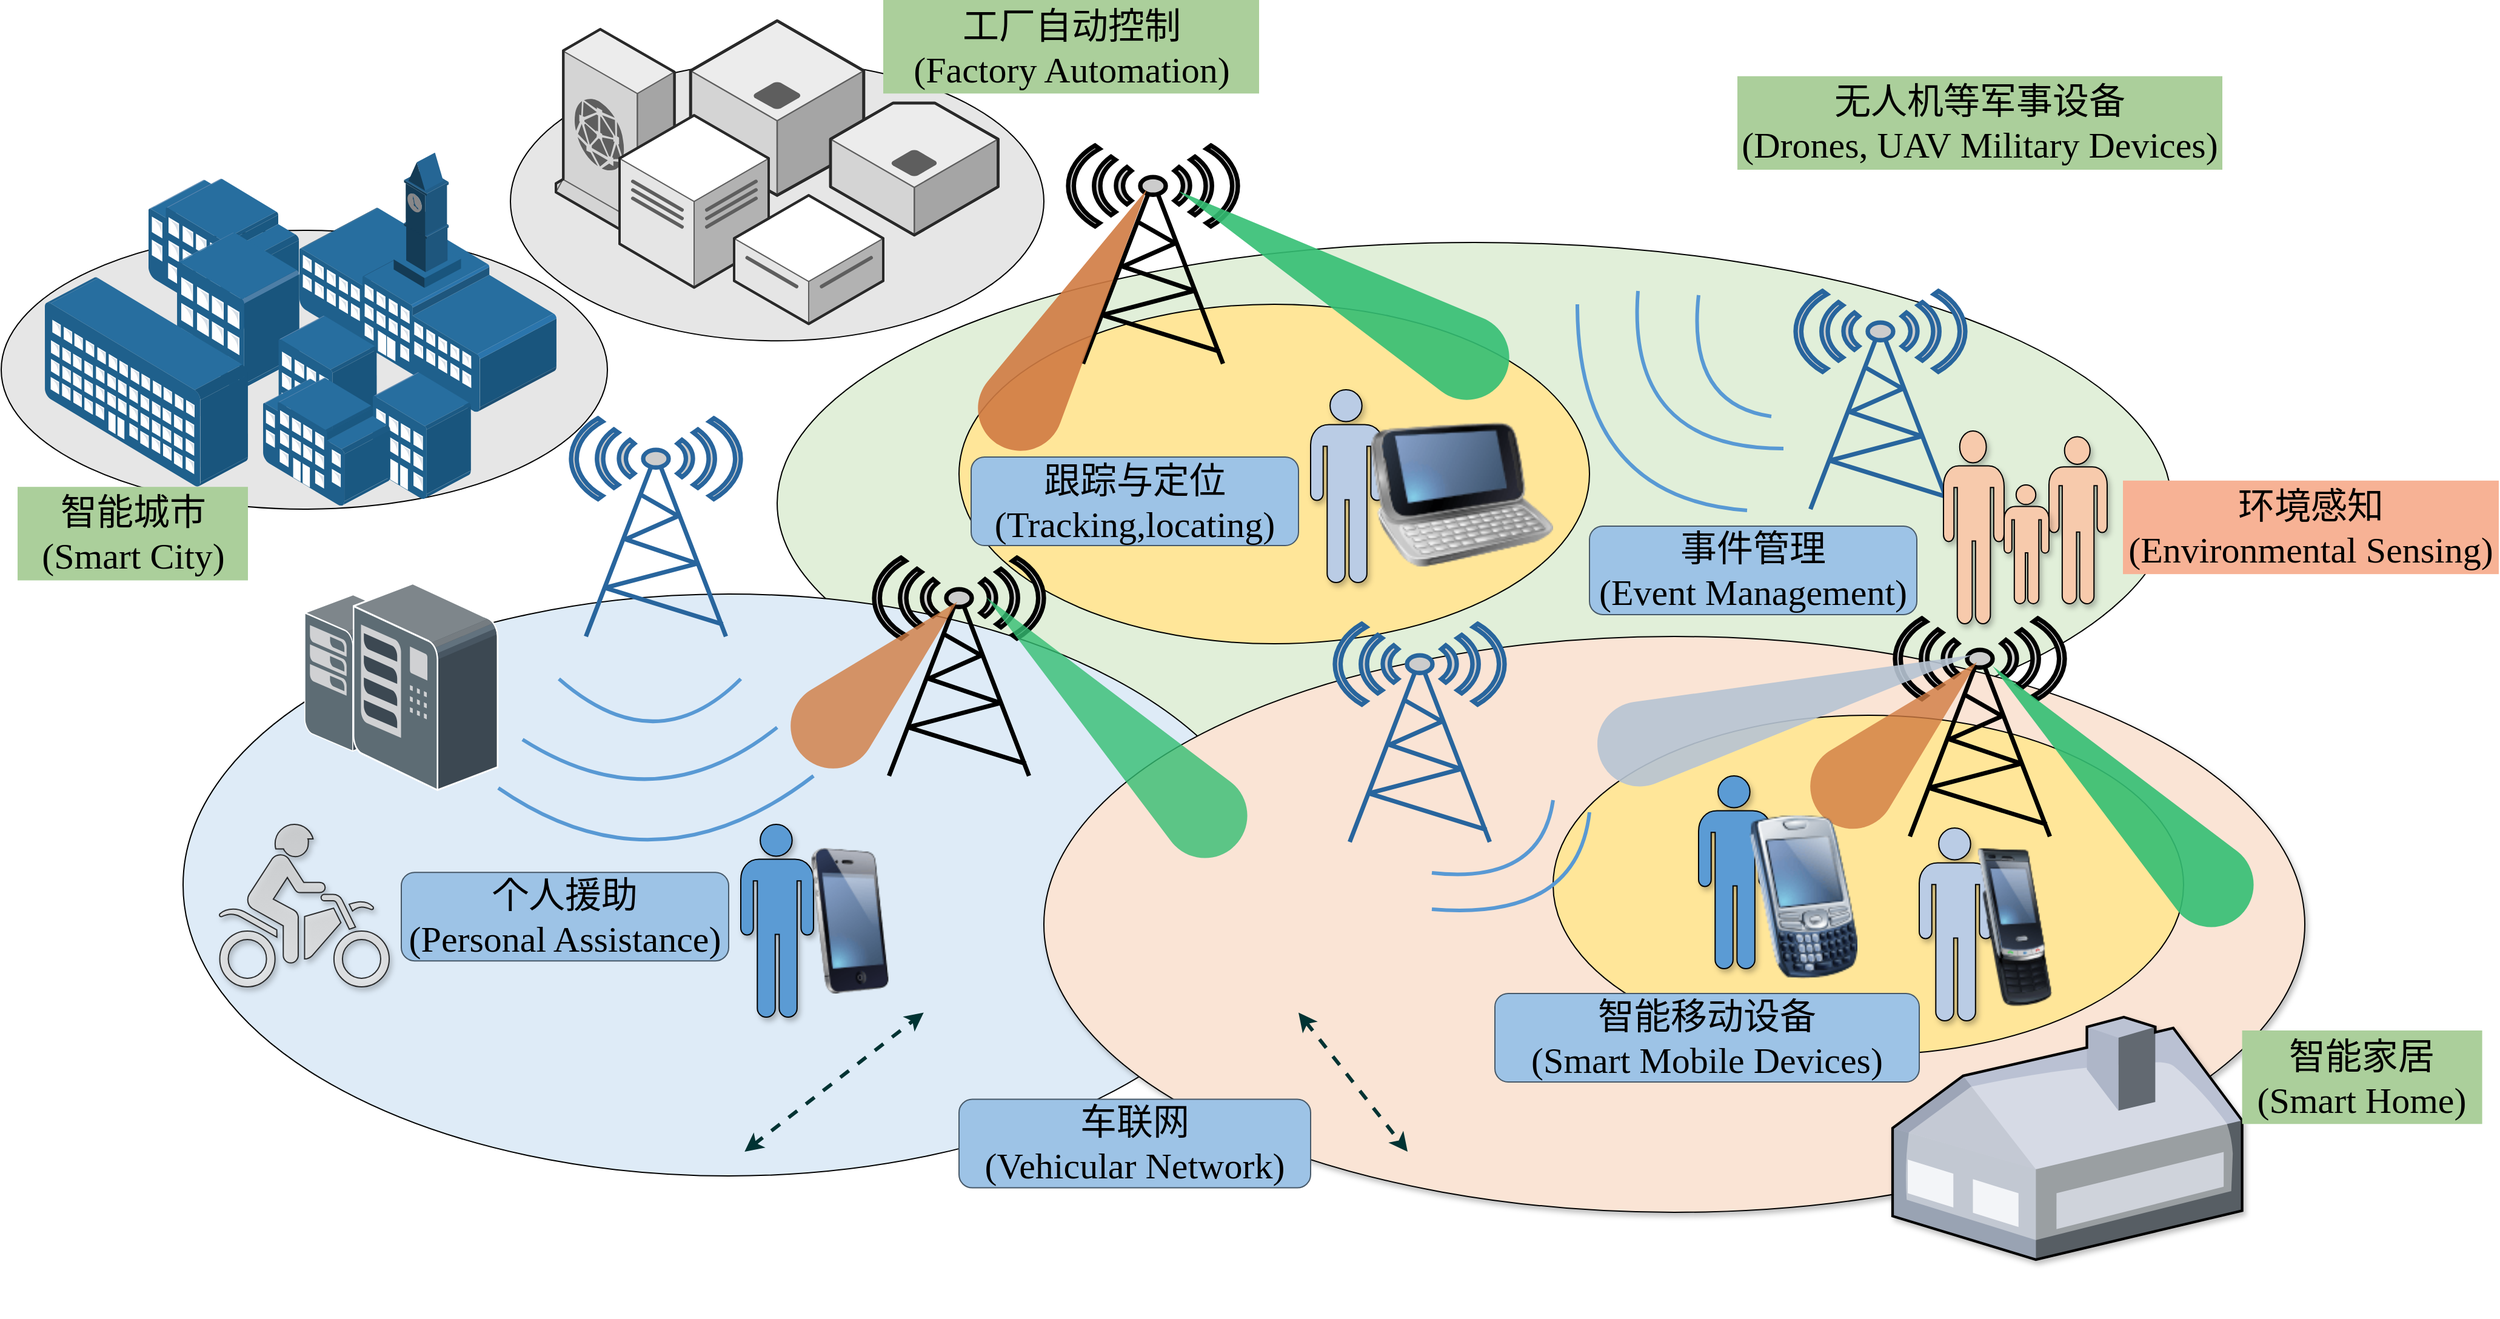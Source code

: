 <mxfile version="20.8.5" type="github">
  <diagram name="第 1 页" id="PWcTi1hLDS-wpYgm-kLf">
    <mxGraphModel dx="2417" dy="960" grid="1" gridSize="10" guides="1" tooltips="1" connect="1" arrows="1" fold="1" page="1" pageScale="1" pageWidth="827" pageHeight="1169" math="0" shadow="0">
      <root>
        <mxCell id="0" />
        <mxCell id="1" parent="0" />
        <mxCell id="yhP4L-oCL2rmlkjbli4L-100" value="" style="ellipse;whiteSpace=wrap;html=1;rounded=1;strokeColor=#000000;strokeWidth=1;fillColor=#E1EFD9;gradientColor=none;gradientDirection=south;" parent="1" vertex="1">
          <mxGeometry x="350" y="820" width="1150" height="430" as="geometry" />
        </mxCell>
        <mxCell id="yhP4L-oCL2rmlkjbli4L-113" value="" style="ellipse;whiteSpace=wrap;html=1;hachureGap=4;fontFamily=Architects Daughter;fontSource=https%3A%2F%2Ffonts.googleapis.com%2Fcss%3Ffamily%3DArchitects%2BDaughter;fontSize=20;fillColor=#DEEBF7;strokeColor=#000000;strokeWidth=1;movable=1;resizable=1;rotatable=1;deletable=1;editable=1;locked=0;connectable=1;" parent="1" vertex="1">
          <mxGeometry x="-140" y="1110" width="900" height="480" as="geometry" />
        </mxCell>
        <mxCell id="yhP4L-oCL2rmlkjbli4L-152" value="" style="ellipse;whiteSpace=wrap;html=1;shadow=1;sketch=0;strokeColor=#000000;strokeWidth=1;fillColor=#FAE4D5;gradientColor=none;" parent="1" vertex="1">
          <mxGeometry x="570" y="1145" width="1040" height="475" as="geometry" />
        </mxCell>
        <mxCell id="yhP4L-oCL2rmlkjbli4L-28" value="" style="shadow=0;dashed=0;html=1;labelPosition=center;verticalLabelPosition=bottom;verticalAlign=top;align=center;outlineConnect=0;shape=mxgraph.veeam.3d.esx_esxi;rounded=1;" parent="1" vertex="1">
          <mxGeometry x="-40" y="1110" width="80" height="130" as="geometry" />
        </mxCell>
        <mxCell id="yhP4L-oCL2rmlkjbli4L-29" value="" style="shadow=0;dashed=0;html=1;labelPosition=center;verticalLabelPosition=bottom;verticalAlign=top;align=center;outlineConnect=0;shape=mxgraph.veeam.3d.tape_library;rounded=1;" parent="1" vertex="1">
          <mxGeometry y="1100.5" width="120" height="172" as="geometry" />
        </mxCell>
        <mxCell id="yhP4L-oCL2rmlkjbli4L-58" value="" style="group" parent="1" vertex="1" connectable="0">
          <mxGeometry x="130" y="637.14" width="660" height="264" as="geometry" />
        </mxCell>
        <mxCell id="yhP4L-oCL2rmlkjbli4L-48" value="" style="ellipse;whiteSpace=wrap;html=1;fillColor=#E6E6E6;rounded=1;" parent="yhP4L-oCL2rmlkjbli4L-58" vertex="1">
          <mxGeometry y="34" width="440" height="230" as="geometry" />
        </mxCell>
        <mxCell id="yhP4L-oCL2rmlkjbli4L-51" value="" style="verticalLabelPosition=bottom;html=1;verticalAlign=top;strokeWidth=1;align=center;outlineConnect=0;dashed=0;outlineConnect=0;shape=mxgraph.aws3d.cloudfront;fillColor=#ECECEC;strokeColor=#5E5E5E;aspect=fixed;rounded=1;" parent="yhP4L-oCL2rmlkjbli4L-58" vertex="1">
          <mxGeometry x="37.5" y="7" width="103.8" height="169.8" as="geometry" />
        </mxCell>
        <mxCell id="yhP4L-oCL2rmlkjbli4L-25" value="" style="verticalLabelPosition=bottom;html=1;verticalAlign=top;strokeWidth=1;align=center;outlineConnect=0;dashed=0;outlineConnect=0;shape=mxgraph.aws3d.application_server;fillColor=#ECECEC;strokeColor=#5E5E5E;aspect=fixed;rounded=1;" parent="yhP4L-oCL2rmlkjbli4L-58" vertex="1">
          <mxGeometry x="148.58" width="142.84" height="144" as="geometry" />
        </mxCell>
        <mxCell id="yhP4L-oCL2rmlkjbli4L-54" value="" style="verticalLabelPosition=bottom;html=1;verticalAlign=top;strokeWidth=1;align=center;outlineConnect=0;dashed=0;outlineConnect=0;shape=mxgraph.aws3d.instance;fillColor=#ECECEC;strokeColor=#5E5E5E;aspect=fixed;rounded=1;" parent="yhP4L-oCL2rmlkjbli4L-58" vertex="1">
          <mxGeometry x="264" y="67.8" width="138.22" height="109" as="geometry" />
        </mxCell>
        <mxCell id="yhP4L-oCL2rmlkjbli4L-27" value="" style="verticalLabelPosition=bottom;html=1;verticalAlign=top;strokeWidth=1;align=center;outlineConnect=0;dashed=0;outlineConnect=0;shape=mxgraph.aws3d.dataCenter;strokeColor=#5E5E5E;aspect=fixed;rounded=1;" parent="yhP4L-oCL2rmlkjbli4L-58" vertex="1">
          <mxGeometry x="90" y="78" width="123" height="142" as="geometry" />
        </mxCell>
        <mxCell id="yhP4L-oCL2rmlkjbli4L-32" value="" style="verticalLabelPosition=bottom;html=1;verticalAlign=top;strokeWidth=1;align=center;outlineConnect=0;dashed=0;outlineConnect=0;shape=mxgraph.aws3d.dataServer;strokeColor=#5E5E5E;aspect=fixed;rounded=1;" parent="yhP4L-oCL2rmlkjbli4L-58" vertex="1">
          <mxGeometry x="184.5" y="144" width="123" height="106" as="geometry" />
        </mxCell>
        <mxCell id="yhP4L-oCL2rmlkjbli4L-167" value="&lt;div&gt;&lt;font style=&quot;font-size: 30px;&quot; face=&quot;宋体&quot;&gt;&lt;font style=&quot;font-size: 30px;&quot;&gt;&lt;font style=&quot;font-size: 30px;&quot;&gt;工厂自动控制&lt;/font&gt;&lt;/font&gt;&lt;/font&gt;&lt;/div&gt;&lt;div&gt;&lt;span style=&quot;background-color: initial;&quot;&gt;&lt;font style=&quot;font-size: 30px;&quot; face=&quot;Times New Roman&quot;&gt;(Factory Automation)&lt;/font&gt;&lt;/span&gt;&lt;/div&gt;" style="rounded=0;whiteSpace=wrap;html=1;shadow=0;sketch=0;strokeColor=none;strokeWidth=2;fontFamily=Noto Serif Simplified Chinese;fontSize=30;fillColor=#ABCF9B;gradientColor=none;fontSource=https%3A%2F%2Ffonts.googleapis.com%2Fcss%3Ffamily%3DNoto%2BSerif%2BSimplified%2BChinese;fontStyle=0" parent="yhP4L-oCL2rmlkjbli4L-58" vertex="1">
          <mxGeometry x="307.5" y="-17.14" width="310" height="77.14" as="geometry" />
        </mxCell>
        <mxCell id="yhP4L-oCL2rmlkjbli4L-59" value="" style="group" parent="1" vertex="1" connectable="0">
          <mxGeometry x="-290" y="745.7" width="500" height="361.44" as="geometry" />
        </mxCell>
        <mxCell id="yhP4L-oCL2rmlkjbli4L-56" value="" style="ellipse;whiteSpace=wrap;html=1;rounded=1;strokeColor=#000000;fillColor=#E6E6E6;" parent="yhP4L-oCL2rmlkjbli4L-59" vertex="1">
          <mxGeometry y="64.3" width="500" height="230" as="geometry" />
        </mxCell>
        <mxCell id="yhP4L-oCL2rmlkjbli4L-36" value="" style="points=[];aspect=fixed;html=1;align=center;shadow=0;dashed=0;image;image=img/lib/allied_telesis/buildings/Large_Building.svg;imageBackground=none;rounded=1;imageBorder=none;" parent="yhP4L-oCL2rmlkjbli4L-59" vertex="1">
          <mxGeometry x="121" y="21.65" width="125" height="125" as="geometry" />
        </mxCell>
        <mxCell id="yhP4L-oCL2rmlkjbli4L-37" value="" style="points=[];aspect=fixed;html=1;align=center;shadow=0;dashed=0;image;image=img/lib/allied_telesis/buildings/School_Building.svg;rounded=1;imageBorder=none;" parent="yhP4L-oCL2rmlkjbli4L-59" vertex="1">
          <mxGeometry x="246" width="211.99" height="214.3" as="geometry" />
        </mxCell>
        <mxCell id="yhP4L-oCL2rmlkjbli4L-38" value="" style="points=[];aspect=fixed;html=1;align=center;shadow=0;dashed=0;image;image=img/lib/allied_telesis/buildings/Medium_Business_Building.svg;rounded=1;" parent="yhP4L-oCL2rmlkjbli4L-59" vertex="1">
          <mxGeometry x="144.88" y="65.94" width="101.12" height="130.01" as="geometry" />
        </mxCell>
        <mxCell id="yhP4L-oCL2rmlkjbli4L-39" value="" style="points=[];aspect=fixed;html=1;align=center;shadow=0;dashed=0;image;image=img/lib/allied_telesis/buildings/Building_Cluster.svg;rounded=1;" parent="yhP4L-oCL2rmlkjbli4L-59" vertex="1">
          <mxGeometry x="216" y="134.62" width="171.46" height="157.03" as="geometry" />
        </mxCell>
        <mxCell id="yhP4L-oCL2rmlkjbli4L-50" value="" style="points=[];aspect=fixed;html=1;align=center;shadow=0;dashed=0;image;image=img/lib/allied_telesis/buildings/Long_Building.svg;strokeColor=#973030;fillColor=#B3B3B3;rounded=1;" parent="yhP4L-oCL2rmlkjbli4L-59" vertex="1">
          <mxGeometry x="36" y="102.79" width="167.5" height="173.11" as="geometry" />
        </mxCell>
        <mxCell id="6JfGYCsTvDvtLm0d_UtY-6" value="&lt;div&gt;&lt;font style=&quot;font-size: 30px;&quot; face=&quot;宋体&quot;&gt;&lt;font style=&quot;font-size: 30px;&quot;&gt;&lt;font style=&quot;font-size: 30px;&quot;&gt;智能城市&lt;/font&gt;&lt;/font&gt;&lt;/font&gt;&lt;/div&gt;&lt;div&gt;&lt;span style=&quot;background-color: initial;&quot;&gt;&lt;font style=&quot;&quot; face=&quot;Times New Roman&quot;&gt;(Smart City)&lt;/font&gt;&lt;/span&gt;&lt;/div&gt;" style="rounded=0;whiteSpace=wrap;html=1;shadow=0;sketch=0;strokeColor=none;strokeWidth=2;fontFamily=Noto Serif Simplified Chinese;fontSize=30;fillColor=#ABCF9B;gradientColor=none;fontSource=https%3A%2F%2Ffonts.googleapis.com%2Fcss%3Ffamily%3DNoto%2BSerif%2BSimplified%2BChinese;fontStyle=0" vertex="1" parent="yhP4L-oCL2rmlkjbli4L-59">
          <mxGeometry x="13.5" y="275.9" width="190" height="77.14" as="geometry" />
        </mxCell>
        <mxCell id="yhP4L-oCL2rmlkjbli4L-101" value="" style="fontColor=#0066CC;verticalAlign=top;verticalLabelPosition=bottom;labelPosition=center;align=center;html=1;outlineConnect=0;fillColor=#CCCCCC;strokeColor=#28659D;gradientColor=none;gradientDirection=north;strokeWidth=2;shape=mxgraph.networks.radio_tower;rounded=1;" parent="1" vertex="1">
          <mxGeometry x="180" y="965" width="140" height="180" as="geometry" />
        </mxCell>
        <mxCell id="yhP4L-oCL2rmlkjbli4L-115" value="" style="endArrow=none;html=1;curved=1;strokeWidth=3;strokeColor=#5899D4;" parent="1" edge="1">
          <mxGeometry width="50" height="50" relative="1" as="geometry">
            <mxPoint x="170" y="1180" as="sourcePoint" />
            <mxPoint x="320" y="1180" as="targetPoint" />
            <Array as="points">
              <mxPoint x="250" y="1250" />
            </Array>
          </mxGeometry>
        </mxCell>
        <mxCell id="yhP4L-oCL2rmlkjbli4L-116" value="" style="endArrow=none;html=1;curved=1;strokeWidth=3;strokeColor=#5899D4;" parent="1" edge="1">
          <mxGeometry width="50" height="50" relative="1" as="geometry">
            <mxPoint x="140" y="1230" as="sourcePoint" />
            <mxPoint x="350" y="1220" as="targetPoint" />
            <Array as="points">
              <mxPoint x="250" y="1300" />
            </Array>
          </mxGeometry>
        </mxCell>
        <mxCell id="yhP4L-oCL2rmlkjbli4L-117" value="" style="endArrow=none;html=1;curved=1;strokeWidth=3;strokeColor=#5899D4;" parent="1" edge="1">
          <mxGeometry width="50" height="50" relative="1" as="geometry">
            <mxPoint x="120" y="1270" as="sourcePoint" />
            <mxPoint x="380" y="1260" as="targetPoint" />
            <Array as="points">
              <mxPoint x="250" y="1360" />
            </Array>
          </mxGeometry>
        </mxCell>
        <mxCell id="yhP4L-oCL2rmlkjbli4L-60" value="" style="ellipse;whiteSpace=wrap;html=1;rounded=1;strokeColor=#000000;fillColor=#FFE699;strokeWidth=1;" parent="1" vertex="1">
          <mxGeometry x="500" y="871" width="520" height="280" as="geometry" />
        </mxCell>
        <mxCell id="yhP4L-oCL2rmlkjbli4L-61" value="" style="fontColor=#0066CC;verticalAlign=top;verticalLabelPosition=bottom;labelPosition=center;align=center;html=1;outlineConnect=0;fillColor=#CCCCCC;strokeColor=#000000;gradientColor=none;gradientDirection=north;strokeWidth=2;shape=mxgraph.networks.radio_tower;rounded=1;" parent="1" vertex="1">
          <mxGeometry x="590" y="740" width="140" height="180" as="geometry" />
        </mxCell>
        <mxCell id="yhP4L-oCL2rmlkjbli4L-73" value="" style="verticalLabelPosition=bottom;verticalAlign=top;html=1;shape=mxgraph.basic.drop;rounded=1;strokeColor=none;strokeWidth=3;fillColor=#35BF74;opacity=90;rotation=-60;" parent="1" vertex="1">
          <mxGeometry x="780" y="700" width="70" height="309.79" as="geometry" />
        </mxCell>
        <mxCell id="yhP4L-oCL2rmlkjbli4L-74" value="" style="verticalLabelPosition=bottom;verticalAlign=top;html=1;shape=mxgraph.basic.drop;rounded=1;strokeColor=none;strokeWidth=3;fillColor=#D17C43;opacity=90;rotation=30;" parent="1" vertex="1">
          <mxGeometry x="559" y="760" width="70" height="243.47" as="geometry" />
        </mxCell>
        <mxCell id="yhP4L-oCL2rmlkjbli4L-35" value="" style="shape=mxgraph.signs.people.man_1;html=1;pointerEvents=1;fillColor=#5B9BD4;strokeColor=default;verticalLabelPosition=bottom;verticalAlign=top;align=center;rounded=1;gradientColor=none;gradientDirection=south;shadow=1;" parent="1" vertex="1">
          <mxGeometry x="320" y="1300" width="60" height="159" as="geometry" />
        </mxCell>
        <mxCell id="yhP4L-oCL2rmlkjbli4L-90" value="" style="endArrow=none;html=1;curved=1;strokeWidth=3;strokeColor=#5899D4;" parent="1" edge="1">
          <mxGeometry width="50" height="50" relative="1" as="geometry">
            <mxPoint x="1150" y="1041" as="sourcePoint" />
            <mxPoint x="1010" y="871" as="targetPoint" />
            <Array as="points">
              <mxPoint x="1010" y="1031" />
            </Array>
          </mxGeometry>
        </mxCell>
        <mxCell id="yhP4L-oCL2rmlkjbli4L-89" value="" style="endArrow=none;html=1;curved=1;strokeWidth=3;strokeColor=#5899D4;" parent="1" edge="1">
          <mxGeometry width="50" height="50" relative="1" as="geometry">
            <mxPoint x="1180" y="990" as="sourcePoint" />
            <mxPoint x="1060" y="860" as="targetPoint" />
            <Array as="points">
              <mxPoint x="1050" y="990" />
            </Array>
          </mxGeometry>
        </mxCell>
        <mxCell id="yhP4L-oCL2rmlkjbli4L-14" value="" style="shape=image;html=1;verticalAlign=top;verticalLabelPosition=bottom;labelBackgroundColor=#ffffff;imageAspect=0;aspect=fixed;image=https://cdn1.iconfinder.com/data/icons/vehicle-37/24/Drone-128.png;rounded=1;" parent="1" vertex="1">
          <mxGeometry x="1202" y="743" width="128" height="128" as="geometry" />
        </mxCell>
        <mxCell id="yhP4L-oCL2rmlkjbli4L-77" value="" style="fontColor=#0066CC;verticalAlign=top;verticalLabelPosition=bottom;labelPosition=center;align=center;html=1;outlineConnect=0;fillColor=#CCCCCC;strokeColor=#28659D;gradientColor=none;gradientDirection=north;strokeWidth=2;shape=mxgraph.networks.radio_tower;rounded=1;" parent="1" vertex="1">
          <mxGeometry x="1190" y="860" width="140" height="180" as="geometry" />
        </mxCell>
        <mxCell id="yhP4L-oCL2rmlkjbli4L-88" value="" style="endArrow=none;html=1;curved=1;strokeWidth=3;strokeColor=#5899D4;" parent="1" edge="1">
          <mxGeometry width="50" height="50" relative="1" as="geometry">
            <mxPoint x="1170" y="963.47" as="sourcePoint" />
            <mxPoint x="1110" y="863.47" as="targetPoint" />
            <Array as="points">
              <mxPoint x="1100" y="953.47" />
            </Array>
          </mxGeometry>
        </mxCell>
        <mxCell id="yhP4L-oCL2rmlkjbli4L-119" value="" style="shape=mxgraph.signs.people.man_1;html=1;pointerEvents=1;fillColor=#BACCE5;strokeColor=default;verticalLabelPosition=bottom;verticalAlign=top;align=center;rounded=1;gradientColor=none;gradientDirection=south;shadow=1;" parent="1" vertex="1">
          <mxGeometry x="790" y="941.5" width="60" height="159" as="geometry" />
        </mxCell>
        <mxCell id="yhP4L-oCL2rmlkjbli4L-120" value="" style="fontColor=#0066CC;verticalAlign=top;verticalLabelPosition=bottom;labelPosition=center;align=center;html=1;outlineConnect=0;fillColor=#CCCCCC;strokeColor=#000000;gradientColor=none;gradientDirection=north;strokeWidth=2;shape=mxgraph.networks.radio_tower;rounded=1;" parent="1" vertex="1">
          <mxGeometry x="430" y="1080" width="140" height="180" as="geometry" />
        </mxCell>
        <mxCell id="yhP4L-oCL2rmlkjbli4L-121" value="" style="verticalLabelPosition=bottom;verticalAlign=top;html=1;shape=mxgraph.basic.drop;rounded=1;strokeColor=none;strokeWidth=3;fillColor=#35BF74;opacity=80;rotation=-45;" parent="1" vertex="1">
          <mxGeometry x="590" y="1070" width="70" height="290" as="geometry" />
        </mxCell>
        <mxCell id="yhP4L-oCL2rmlkjbli4L-122" value="" style="verticalLabelPosition=bottom;verticalAlign=top;html=1;shape=mxgraph.basic.drop;rounded=1;strokeColor=none;strokeWidth=3;fillColor=#D17C43;opacity=80;rotation=45;" parent="1" vertex="1">
          <mxGeometry x="400" y="1090" width="70" height="180" as="geometry" />
        </mxCell>
        <mxCell id="yhP4L-oCL2rmlkjbli4L-123" value="" style="shape=mxgraph.signs.sports.dirt_bike;html=1;pointerEvents=1;fillColor=#CCCCCC;strokeColor=default;verticalLabelPosition=bottom;verticalAlign=top;align=center;shadow=1;opacity=80;rounded=1;gradientColor=#E6E6E6;gradientDirection=south;" parent="1" vertex="1">
          <mxGeometry x="-110" y="1300" width="140" height="134" as="geometry" />
        </mxCell>
        <mxCell id="yhP4L-oCL2rmlkjbli4L-130" value="" style="shape=image;html=1;verticalAlign=top;verticalLabelPosition=bottom;labelBackgroundColor=#ffffff;imageAspect=0;aspect=fixed;image=https://cdn3.iconfinder.com/data/icons/weather-free-1/32/Weather_Free_Filled_Outline_weather-cloud-drizzel-rain-128.png;shadow=1;strokeColor=#003333;opacity=80;" parent="1" vertex="1">
          <mxGeometry x="1466" y="800" width="188" height="188" as="geometry" />
        </mxCell>
        <mxCell id="yhP4L-oCL2rmlkjbli4L-131" value="" style="fontColor=#0066CC;verticalAlign=top;verticalLabelPosition=bottom;labelPosition=center;align=center;html=1;outlineConnect=0;fillColor=#CCCCCC;strokeColor=#28659D;gradientColor=none;gradientDirection=north;strokeWidth=2;shape=mxgraph.networks.radio_tower;rounded=1;" parent="1" vertex="1">
          <mxGeometry x="810" y="1134.5" width="140" height="180" as="geometry" />
        </mxCell>
        <mxCell id="yhP4L-oCL2rmlkjbli4L-132" value="" style="endArrow=none;html=1;strokeColor=#5899D4;strokeWidth=3;curved=1;" parent="1" edge="1">
          <mxGeometry width="50" height="50" relative="1" as="geometry">
            <mxPoint x="890" y="1340" as="sourcePoint" />
            <mxPoint x="990" y="1280" as="targetPoint" />
            <Array as="points">
              <mxPoint x="980" y="1350" />
            </Array>
          </mxGeometry>
        </mxCell>
        <mxCell id="yhP4L-oCL2rmlkjbli4L-134" value="" style="ellipse;whiteSpace=wrap;html=1;rounded=1;strokeColor=#000000;fillColor=#FFE699;strokeWidth=1;" parent="1" vertex="1">
          <mxGeometry x="990" y="1210" width="520" height="280" as="geometry" />
        </mxCell>
        <mxCell id="yhP4L-oCL2rmlkjbli4L-135" value="" style="fontColor=#0066CC;verticalAlign=top;verticalLabelPosition=bottom;labelPosition=center;align=center;html=1;outlineConnect=0;fillColor=#CCCCCC;strokeColor=#000000;gradientColor=none;gradientDirection=north;strokeWidth=2;shape=mxgraph.networks.radio_tower;rounded=1;" parent="1" vertex="1">
          <mxGeometry x="1272" y="1130" width="140" height="180" as="geometry" />
        </mxCell>
        <mxCell id="yhP4L-oCL2rmlkjbli4L-136" value="" style="verticalLabelPosition=bottom;verticalAlign=top;html=1;shape=mxgraph.basic.drop;rounded=1;strokeColor=none;strokeWidth=3;fillColor=#35BF74;opacity=90;rotation=-45;" parent="1" vertex="1">
          <mxGeometry x="1420" y="1126.96" width="70" height="290" as="geometry" />
        </mxCell>
        <mxCell id="yhP4L-oCL2rmlkjbli4L-137" value="" style="verticalLabelPosition=bottom;verticalAlign=top;html=1;shape=mxgraph.basic.drop;rounded=1;strokeColor=none;strokeWidth=3;fillColor=#D17C43;opacity=80;rotation=45;" parent="1" vertex="1">
          <mxGeometry x="1241" y="1139.79" width="70" height="180" as="geometry" />
        </mxCell>
        <mxCell id="yhP4L-oCL2rmlkjbli4L-138" value="" style="verticalLabelPosition=bottom;verticalAlign=top;html=1;shape=mxgraph.basic.drop;rounded=1;strokeColor=none;strokeWidth=3;fillColor=#B7C5D3;opacity=90;rotation=75;" parent="1" vertex="1">
          <mxGeometry x="1146.77" y="1042" width="70" height="319" as="geometry" />
        </mxCell>
        <mxCell id="yhP4L-oCL2rmlkjbli4L-140" value="" style="endArrow=none;html=1;strokeColor=#5899D4;strokeWidth=3;curved=1;" parent="1" edge="1">
          <mxGeometry width="50" height="50" relative="1" as="geometry">
            <mxPoint x="890" y="1370" as="sourcePoint" />
            <mxPoint x="1020" y="1290" as="targetPoint" />
            <Array as="points">
              <mxPoint x="1010" y="1380" />
            </Array>
          </mxGeometry>
        </mxCell>
        <mxCell id="yhP4L-oCL2rmlkjbli4L-141" value="" style="shape=mxgraph.signs.people.man_1;html=1;pointerEvents=1;fillColor=#5B9BD4;strokeColor=default;verticalLabelPosition=bottom;verticalAlign=top;align=center;rounded=1;gradientColor=none;gradientDirection=south;shadow=1;" parent="1" vertex="1">
          <mxGeometry x="1110" y="1260" width="60" height="159" as="geometry" />
        </mxCell>
        <mxCell id="yhP4L-oCL2rmlkjbli4L-142" value="" style="shape=mxgraph.signs.people.man_1;html=1;pointerEvents=1;fillColor=#BACCE5;strokeColor=default;verticalLabelPosition=bottom;verticalAlign=top;align=center;rounded=1;gradientColor=none;gradientDirection=south;shadow=1;" parent="1" vertex="1">
          <mxGeometry x="1292" y="1303" width="60" height="159" as="geometry" />
        </mxCell>
        <mxCell id="yhP4L-oCL2rmlkjbli4L-97" value="" style="shape=mxgraph.signs.people.man_1;html=1;pointerEvents=1;fillColor=#F7CAAC;strokeColor=default;verticalLabelPosition=bottom;verticalAlign=top;align=center;rounded=1;strokeWidth=1;gradientColor=none;gradientDirection=south;shadow=1;" parent="1" vertex="1">
          <mxGeometry x="1312" y="975.5" width="50" height="159" as="geometry" />
        </mxCell>
        <mxCell id="yhP4L-oCL2rmlkjbli4L-45" value="" style="image;html=1;image=img/lib/clip_art/telecommunication/Palm_Treo_128x128.png;fillColor=#3333FF;rounded=1;" parent="1" vertex="1">
          <mxGeometry x="1152" y="1290" width="89" height="140" as="geometry" />
        </mxCell>
        <mxCell id="yhP4L-oCL2rmlkjbli4L-44" value="" style="image;html=1;image=img/lib/clip_art/telecommunication/Cellphone_128x128.png;fillColor=#3333FF;rounded=1;" parent="1" vertex="1">
          <mxGeometry x="1312" y="1319.79" width="118" height="130" as="geometry" />
        </mxCell>
        <mxCell id="yhP4L-oCL2rmlkjbli4L-146" value="" style="shape=image;html=1;verticalAlign=top;verticalLabelPosition=bottom;labelBackgroundColor=#ffffff;imageAspect=0;aspect=fixed;image=https://cdn1.iconfinder.com/data/icons/cars-01-1/512/sportcar-128.png;shadow=1;sketch=0;strokeColor=#33001A;strokeWidth=1;fillColor=#007FFF;gradientColor=none;clipPath=inset(39.84% 0% 25% 0%);" parent="1" vertex="1">
          <mxGeometry x="795" y="1570" width="300" height="105.469" as="geometry" />
        </mxCell>
        <mxCell id="yhP4L-oCL2rmlkjbli4L-147" value="" style="shape=image;html=1;verticalAlign=top;verticalLabelPosition=bottom;labelBackgroundColor=#ffffff;imageAspect=0;aspect=fixed;image=https://cdn1.iconfinder.com/data/icons/cars-01-1/512/lada_2104-128.png;shadow=1;sketch=0;strokeColor=#33001A;strokeWidth=1;fillColor=#007FFF;gradientColor=none;clipPath=inset(31.25% 0% 26.56% 0%);" parent="1" vertex="1">
          <mxGeometry x="470.88" y="1390" width="309.12" height="130.41" as="geometry" />
        </mxCell>
        <mxCell id="yhP4L-oCL2rmlkjbli4L-154" value="" style="endArrow=classic;startArrow=classic;html=1;strokeColor=#003333;strokeWidth=3;curved=1;exitX=0.5;exitY=0;exitDx=0;exitDy=0;entryX=0;entryY=0.5;entryDx=0;entryDy=0;dashed=1;" parent="1" source="yhP4L-oCL2rmlkjbli4L-148" target="yhP4L-oCL2rmlkjbli4L-147" edge="1">
          <mxGeometry width="50" height="50" relative="1" as="geometry">
            <mxPoint x="970" y="1450" as="sourcePoint" />
            <mxPoint x="1020" y="1400" as="targetPoint" />
          </mxGeometry>
        </mxCell>
        <mxCell id="yhP4L-oCL2rmlkjbli4L-155" value="" style="endArrow=classic;startArrow=classic;html=1;strokeColor=#003333;strokeWidth=3;curved=1;exitX=1;exitY=0.5;exitDx=0;exitDy=0;entryX=0.25;entryY=0;entryDx=0;entryDy=0;dashed=1;" parent="1" source="yhP4L-oCL2rmlkjbli4L-147" target="yhP4L-oCL2rmlkjbli4L-146" edge="1">
          <mxGeometry width="50" height="50" relative="1" as="geometry">
            <mxPoint x="970" y="1450" as="sourcePoint" />
            <mxPoint x="1020" y="1400" as="targetPoint" />
          </mxGeometry>
        </mxCell>
        <mxCell id="yhP4L-oCL2rmlkjbli4L-148" value="" style="shape=image;html=1;verticalAlign=top;verticalLabelPosition=bottom;labelBackgroundColor=#ffffff;imageAspect=0;aspect=fixed;image=https://cdn1.iconfinder.com/data/icons/cars-01-1/512/car-128.png;shadow=1;sketch=0;strokeColor=#33001A;strokeWidth=1;fillColor=#007FFF;gradientColor=none;clipPath=inset(35.16% 0% 25% 0%);" parent="1" vertex="1">
          <mxGeometry x="160" y="1570" width="326.27" height="130" as="geometry" />
        </mxCell>
        <mxCell id="yhP4L-oCL2rmlkjbli4L-164" value="" style="verticalLabelPosition=bottom;sketch=0;aspect=fixed;html=1;verticalAlign=top;strokeColor=none;align=center;outlineConnect=0;shape=mxgraph.citrix.home_office;shadow=1;strokeWidth=2;fillColor=#003333;gradientColor=none;" parent="1" vertex="1">
          <mxGeometry x="1270" y="1459" width="288.3" height="200" as="geometry" />
        </mxCell>
        <mxCell id="6JfGYCsTvDvtLm0d_UtY-1" value="" style="shape=mxgraph.signs.people.man_1;html=1;pointerEvents=1;fillColor=#F7CAAC;strokeColor=default;verticalLabelPosition=bottom;verticalAlign=top;align=center;shadow=1;" vertex="1" parent="1">
          <mxGeometry x="1399" y="980.21" width="48" height="137.79" as="geometry" />
        </mxCell>
        <mxCell id="6JfGYCsTvDvtLm0d_UtY-2" value="" style="shape=mxgraph.signs.people.man_1;html=1;pointerEvents=1;fillColor=#F7CAAC;strokeColor=default;verticalLabelPosition=bottom;verticalAlign=top;align=center;shadow=1;" vertex="1" parent="1">
          <mxGeometry x="1362" y="1020" width="37" height="98" as="geometry" />
        </mxCell>
        <mxCell id="yhP4L-oCL2rmlkjbli4L-21" value="" style="image;html=1;image=img/lib/clip_art/telecommunication/iPhone_128x128.png;rounded=1;" parent="1" vertex="1">
          <mxGeometry x="350" y="1319.5" width="120" height="120" as="geometry" />
        </mxCell>
        <mxCell id="yhP4L-oCL2rmlkjbli4L-46" value="" style="image;html=1;image=img/lib/clip_art/telecommunication/HTC_smartphone_128x128.png;fillColor=#3333FF;rounded=1;" parent="1" vertex="1">
          <mxGeometry x="840" y="955.01" width="150" height="145.49" as="geometry" />
        </mxCell>
        <mxCell id="6JfGYCsTvDvtLm0d_UtY-5" value="&lt;font style=&quot;font-size: 30px;&quot;&gt;&lt;font face=&quot;宋体&quot;&gt;个人援助&lt;br&gt;&lt;/font&gt;&lt;font face=&quot;Times New Roman&quot;&gt;(Personal Assistance)&lt;/font&gt;&lt;br&gt;&lt;/font&gt;" style="rounded=1;whiteSpace=wrap;html=1;shadow=0;sketch=0;strokeColor=#475969;strokeWidth=1;fillColor=#9DC3E6;gradientColor=none;" vertex="1" parent="1">
          <mxGeometry x="40" y="1339.59" width="270" height="73" as="geometry" />
        </mxCell>
        <mxCell id="6JfGYCsTvDvtLm0d_UtY-8" value="&lt;div&gt;&lt;div&gt;&lt;font face=&quot;宋体&quot;&gt;无人机等&lt;/font&gt;&lt;span style=&quot;font-family: 宋体; background-color: initial;&quot;&gt;军事设备&lt;/span&gt;&lt;/div&gt;&lt;/div&gt;&lt;div&gt;&lt;font style=&quot;font-size: 30px;&quot; face=&quot;Times New Roman&quot;&gt;(&lt;/font&gt;&lt;font face=&quot;Times New Roman&quot;&gt;&lt;span style=&quot;background-color: initial;&quot;&gt;Drones, UAV&amp;nbsp;&lt;/span&gt;&lt;span style=&quot;background-color: initial;&quot;&gt;Military Devices&lt;/span&gt;&lt;/font&gt;&lt;span style=&quot;background-color: initial;&quot;&gt;&lt;font style=&quot;font-size: 30px;&quot; face=&quot;Times New Roman&quot;&gt;)&lt;/font&gt;&lt;/span&gt;&lt;/div&gt;" style="rounded=0;whiteSpace=wrap;html=1;shadow=0;sketch=0;strokeColor=none;strokeWidth=2;fontFamily=Noto Serif Simplified Chinese;fontSize=30;fillColor=#ABCF9B;gradientColor=none;fontSource=https%3A%2F%2Ffonts.googleapis.com%2Fcss%3Ffamily%3DNoto%2BSerif%2BSimplified%2BChinese;fontStyle=0" vertex="1" parent="1">
          <mxGeometry x="1142" y="682.86" width="400" height="77.14" as="geometry" />
        </mxCell>
        <mxCell id="6JfGYCsTvDvtLm0d_UtY-9" value="&lt;div&gt;&lt;font style=&quot;font-size: 30px;&quot; face=&quot;宋体&quot;&gt;&lt;font style=&quot;font-size: 30px;&quot;&gt;&lt;font style=&quot;font-size: 30px;&quot;&gt;智能家居&lt;/font&gt;&lt;/font&gt;&lt;/font&gt;&lt;/div&gt;&lt;div&gt;&lt;span style=&quot;background-color: initial;&quot;&gt;&lt;font style=&quot;&quot; face=&quot;Times New Roman&quot;&gt;(Smart Home)&lt;/font&gt;&lt;/span&gt;&lt;/div&gt;" style="rounded=0;whiteSpace=wrap;html=1;shadow=0;sketch=0;strokeColor=none;strokeWidth=2;fontFamily=Noto Serif Simplified Chinese;fontSize=30;fillColor=#ABCF9B;gradientColor=none;fontSource=https%3A%2F%2Ffonts.googleapis.com%2Fcss%3Ffamily%3DNoto%2BSerif%2BSimplified%2BChinese;fontStyle=0" vertex="1" parent="1">
          <mxGeometry x="1558.3" y="1470" width="198" height="77.14" as="geometry" />
        </mxCell>
        <mxCell id="6JfGYCsTvDvtLm0d_UtY-11" value="&lt;div&gt;&lt;font face=&quot;宋体&quot;&gt;环境感知&lt;/font&gt;&lt;/div&gt;&lt;div&gt;&lt;font face=&quot;Times New Roman&quot;&gt;(Environmental Sensing)&lt;/font&gt;&lt;/div&gt;" style="rounded=0;whiteSpace=wrap;html=1;shadow=0;sketch=0;strokeColor=none;strokeWidth=2;fontFamily=Noto Serif Simplified Chinese;fontSize=30;fillColor=#F7B295;gradientColor=none;fontSource=https%3A%2F%2Ffonts.googleapis.com%2Fcss%3Ffamily%3DNoto%2BSerif%2BSimplified%2BChinese;fontStyle=0" vertex="1" parent="1">
          <mxGeometry x="1460" y="1016.43" width="310" height="77.14" as="geometry" />
        </mxCell>
        <mxCell id="6JfGYCsTvDvtLm0d_UtY-13" value="&lt;font style=&quot;font-size: 30px;&quot;&gt;&lt;font style=&quot;font-size: 30px;&quot; face=&quot;宋体&quot;&gt;车联网&lt;br style=&quot;font-size: 30px;&quot;&gt;&lt;/font&gt;&lt;font style=&quot;font-size: 30px;&quot; face=&quot;Times New Roman&quot;&gt;(Vehicular Network&lt;span style=&quot;font-size: 30px;&quot;&gt;)&lt;/span&gt;&lt;/font&gt;&lt;br style=&quot;font-size: 30px;&quot;&gt;&lt;/font&gt;" style="rounded=1;whiteSpace=wrap;html=1;shadow=0;sketch=0;strokeColor=#475969;strokeWidth=1;fillColor=#9DC3E6;gradientColor=none;fontSize=30;" vertex="1" parent="1">
          <mxGeometry x="500" y="1526.8" width="290" height="73" as="geometry" />
        </mxCell>
        <mxCell id="6JfGYCsTvDvtLm0d_UtY-14" value="&lt;font style=&quot;&quot;&gt;&lt;font style=&quot;font-size: 30px;&quot; face=&quot;宋体&quot;&gt;智能移动设备&lt;br&gt;&lt;/font&gt;&lt;font style=&quot;&quot; face=&quot;Times New Roman&quot;&gt;(Smart Mobile Devices)&lt;/font&gt;&lt;br style=&quot;font-size: 30px;&quot;&gt;&lt;/font&gt;" style="rounded=1;whiteSpace=wrap;html=1;shadow=0;sketch=0;strokeColor=#475969;strokeWidth=1;fillColor=#9DC3E6;gradientColor=none;fontSize=30;" vertex="1" parent="1">
          <mxGeometry x="942" y="1439.5" width="350" height="73" as="geometry" />
        </mxCell>
        <mxCell id="6JfGYCsTvDvtLm0d_UtY-15" value="&lt;font style=&quot;&quot;&gt;&lt;font style=&quot;font-size: 30px;&quot; face=&quot;宋体&quot;&gt;跟踪与定位&lt;br&gt;&lt;/font&gt;&lt;font style=&quot;&quot; face=&quot;Times New Roman&quot;&gt;(Tracking,locating)&lt;/font&gt;&lt;br style=&quot;font-size: 30px;&quot;&gt;&lt;/font&gt;" style="rounded=1;whiteSpace=wrap;html=1;shadow=0;sketch=0;strokeColor=#475969;strokeWidth=1;fillColor=#9DC3E6;gradientColor=none;fontSize=30;" vertex="1" parent="1">
          <mxGeometry x="510" y="997" width="270" height="73" as="geometry" />
        </mxCell>
        <mxCell id="6JfGYCsTvDvtLm0d_UtY-17" value="&lt;font style=&quot;&quot;&gt;&lt;font style=&quot;font-size: 30px;&quot; face=&quot;宋体&quot;&gt;事件管理&lt;br&gt;&lt;/font&gt;&lt;font style=&quot;&quot; face=&quot;Times New Roman&quot;&gt;(Event Management)&lt;/font&gt;&lt;br style=&quot;font-size: 30px;&quot;&gt;&lt;/font&gt;" style="rounded=1;whiteSpace=wrap;html=1;shadow=0;sketch=0;strokeColor=#475969;strokeWidth=1;fillColor=#9DC3E6;gradientColor=none;fontSize=30;" vertex="1" parent="1">
          <mxGeometry x="1020" y="1053.96" width="270" height="73" as="geometry" />
        </mxCell>
      </root>
    </mxGraphModel>
  </diagram>
</mxfile>
